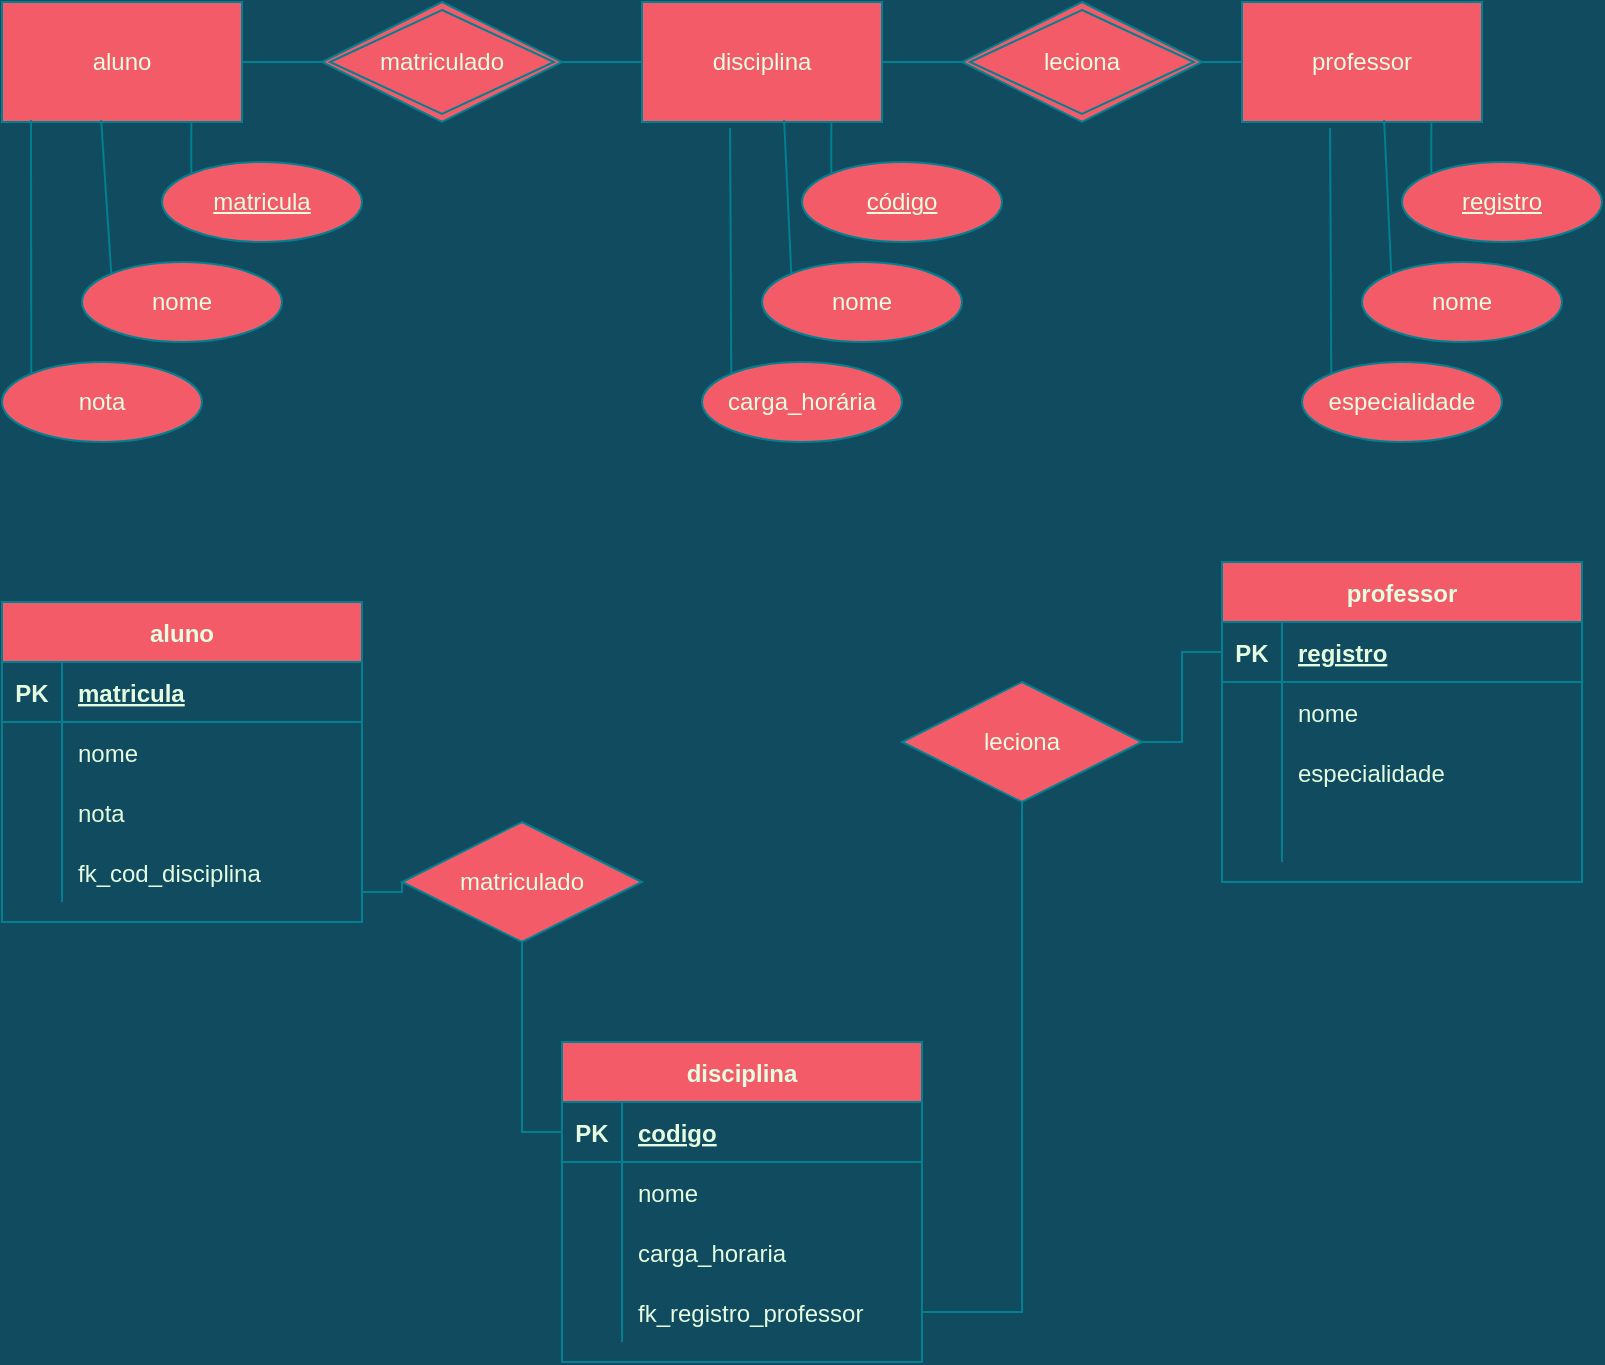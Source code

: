<mxfile version="20.1.1" type="github">
  <diagram id="u69OcOWmdeRNyYscXXdh" name="Page-1">
    <mxGraphModel dx="1422" dy="772" grid="1" gridSize="10" guides="1" tooltips="1" connect="1" arrows="1" fold="1" page="1" pageScale="1" pageWidth="827" pageHeight="1169" background="#114B5F" math="0" shadow="0">
      <root>
        <mxCell id="0" />
        <mxCell id="1" parent="0" />
        <mxCell id="u0Ow2CFUcRsYsx1r8JJb-2" value="aluno" style="rounded=0;whiteSpace=wrap;html=1;fillColor=#F45B69;strokeColor=#028090;fontColor=#E4FDE1;" parent="1" vertex="1">
          <mxGeometry x="20" y="40" width="120" height="60" as="geometry" />
        </mxCell>
        <mxCell id="iWIKjcgF18MnGuOp523g-32" style="edgeStyle=none;rounded=1;sketch=0;orthogonalLoop=1;jettySize=auto;html=1;exitX=0;exitY=0;exitDx=0;exitDy=0;entryX=0.413;entryY=0.983;entryDx=0;entryDy=0;entryPerimeter=0;fontColor=#E4FDE1;endArrow=none;endFill=0;strokeColor=#028090;labelBackgroundColor=#114B5F;" parent="1" source="iWIKjcgF18MnGuOp523g-27" target="u0Ow2CFUcRsYsx1r8JJb-2" edge="1">
          <mxGeometry relative="1" as="geometry" />
        </mxCell>
        <mxCell id="iWIKjcgF18MnGuOp523g-27" value="nome" style="ellipse;whiteSpace=wrap;html=1;align=center;rounded=0;sketch=0;fontColor=#E4FDE1;strokeColor=#028090;fillColor=#F45B69;" parent="1" vertex="1">
          <mxGeometry x="60" y="170" width="100" height="40" as="geometry" />
        </mxCell>
        <mxCell id="iWIKjcgF18MnGuOp523g-31" style="edgeStyle=none;rounded=1;sketch=0;orthogonalLoop=1;jettySize=auto;html=1;exitX=0;exitY=0;exitDx=0;exitDy=0;fontColor=#E4FDE1;endArrow=none;endFill=0;strokeColor=#028090;entryX=0.789;entryY=1;entryDx=0;entryDy=0;entryPerimeter=0;labelBackgroundColor=#114B5F;" parent="1" source="iWIKjcgF18MnGuOp523g-28" target="u0Ow2CFUcRsYsx1r8JJb-2" edge="1">
          <mxGeometry relative="1" as="geometry">
            <mxPoint x="115" y="110" as="targetPoint" />
          </mxGeometry>
        </mxCell>
        <mxCell id="iWIKjcgF18MnGuOp523g-28" value="matricula" style="ellipse;whiteSpace=wrap;html=1;align=center;fontStyle=4;rounded=0;sketch=0;fontColor=#E4FDE1;strokeColor=#028090;fillColor=#F45B69;" parent="1" vertex="1">
          <mxGeometry x="100" y="120" width="100" height="40" as="geometry" />
        </mxCell>
        <mxCell id="iWIKjcgF18MnGuOp523g-33" style="edgeStyle=none;rounded=1;sketch=0;orthogonalLoop=1;jettySize=auto;html=1;exitX=0;exitY=0;exitDx=0;exitDy=0;fontColor=#E4FDE1;endArrow=none;endFill=0;strokeColor=#028090;entryX=0.121;entryY=0.983;entryDx=0;entryDy=0;entryPerimeter=0;labelBackgroundColor=#114B5F;" parent="1" source="iWIKjcgF18MnGuOp523g-29" target="u0Ow2CFUcRsYsx1r8JJb-2" edge="1">
          <mxGeometry relative="1" as="geometry">
            <mxPoint x="65" y="110" as="targetPoint" />
          </mxGeometry>
        </mxCell>
        <mxCell id="iWIKjcgF18MnGuOp523g-29" value="nota" style="ellipse;whiteSpace=wrap;html=1;align=center;rounded=0;sketch=0;fontColor=#E4FDE1;strokeColor=#028090;fillColor=#F45B69;" parent="1" vertex="1">
          <mxGeometry x="20" y="220" width="100" height="40" as="geometry" />
        </mxCell>
        <mxCell id="iWIKjcgF18MnGuOp523g-60" style="edgeStyle=none;rounded=1;sketch=0;orthogonalLoop=1;jettySize=auto;html=1;exitX=0;exitY=0.5;exitDx=0;exitDy=0;entryX=1;entryY=0.5;entryDx=0;entryDy=0;fontColor=#E4FDE1;endArrow=none;endFill=0;strokeColor=#028090;labelBackgroundColor=#114B5F;" parent="1" source="iWIKjcgF18MnGuOp523g-43" target="u0Ow2CFUcRsYsx1r8JJb-2" edge="1">
          <mxGeometry relative="1" as="geometry" />
        </mxCell>
        <mxCell id="iWIKjcgF18MnGuOp523g-43" value="matriculado" style="shape=rhombus;double=1;perimeter=rhombusPerimeter;whiteSpace=wrap;html=1;align=center;rounded=0;sketch=0;fontColor=#E4FDE1;strokeColor=#028090;fillColor=#F45B69;" parent="1" vertex="1">
          <mxGeometry x="180" y="40" width="120" height="60" as="geometry" />
        </mxCell>
        <mxCell id="iWIKjcgF18MnGuOp523g-61" style="edgeStyle=none;rounded=1;sketch=0;orthogonalLoop=1;jettySize=auto;html=1;exitX=0;exitY=0.5;exitDx=0;exitDy=0;entryX=1;entryY=0.5;entryDx=0;entryDy=0;fontColor=#E4FDE1;endArrow=none;endFill=0;strokeColor=#028090;labelBackgroundColor=#114B5F;" parent="1" source="iWIKjcgF18MnGuOp523g-51" target="iWIKjcgF18MnGuOp523g-43" edge="1">
          <mxGeometry relative="1" as="geometry" />
        </mxCell>
        <mxCell id="iWIKjcgF18MnGuOp523g-51" value="disciplina" style="rounded=0;whiteSpace=wrap;html=1;fillColor=#F45B69;strokeColor=#028090;fontColor=#E4FDE1;" parent="1" vertex="1">
          <mxGeometry x="340" y="40" width="120" height="60" as="geometry" />
        </mxCell>
        <mxCell id="iWIKjcgF18MnGuOp523g-52" style="edgeStyle=none;rounded=1;sketch=0;orthogonalLoop=1;jettySize=auto;html=1;exitX=0;exitY=0;exitDx=0;exitDy=0;entryX=0.592;entryY=0.983;entryDx=0;entryDy=0;entryPerimeter=0;fontColor=#E4FDE1;endArrow=none;endFill=0;strokeColor=#028090;labelBackgroundColor=#114B5F;" parent="1" source="iWIKjcgF18MnGuOp523g-53" target="iWIKjcgF18MnGuOp523g-51" edge="1">
          <mxGeometry relative="1" as="geometry" />
        </mxCell>
        <mxCell id="iWIKjcgF18MnGuOp523g-53" value="nome" style="ellipse;whiteSpace=wrap;html=1;align=center;rounded=0;sketch=0;fontColor=#E4FDE1;strokeColor=#028090;fillColor=#F45B69;" parent="1" vertex="1">
          <mxGeometry x="400" y="170" width="100" height="40" as="geometry" />
        </mxCell>
        <mxCell id="iWIKjcgF18MnGuOp523g-54" style="edgeStyle=none;rounded=1;sketch=0;orthogonalLoop=1;jettySize=auto;html=1;exitX=0;exitY=0;exitDx=0;exitDy=0;fontColor=#E4FDE1;endArrow=none;endFill=0;strokeColor=#028090;entryX=0.789;entryY=1;entryDx=0;entryDy=0;entryPerimeter=0;labelBackgroundColor=#114B5F;" parent="1" target="iWIKjcgF18MnGuOp523g-51" edge="1">
          <mxGeometry relative="1" as="geometry">
            <mxPoint x="435" y="110" as="targetPoint" />
            <mxPoint x="434.645" y="125.858" as="sourcePoint" />
          </mxGeometry>
        </mxCell>
        <mxCell id="iWIKjcgF18MnGuOp523g-55" style="edgeStyle=none;rounded=1;sketch=0;orthogonalLoop=1;jettySize=auto;html=1;exitX=0;exitY=0;exitDx=0;exitDy=0;fontColor=#E4FDE1;endArrow=none;endFill=0;strokeColor=#028090;entryX=0.367;entryY=1.05;entryDx=0;entryDy=0;entryPerimeter=0;labelBackgroundColor=#114B5F;" parent="1" source="iWIKjcgF18MnGuOp523g-56" target="iWIKjcgF18MnGuOp523g-51" edge="1">
          <mxGeometry relative="1" as="geometry">
            <mxPoint x="385" y="110" as="targetPoint" />
          </mxGeometry>
        </mxCell>
        <mxCell id="iWIKjcgF18MnGuOp523g-56" value="carga_horária" style="ellipse;whiteSpace=wrap;html=1;align=center;rounded=0;sketch=0;fontColor=#E4FDE1;strokeColor=#028090;fillColor=#F45B69;" parent="1" vertex="1">
          <mxGeometry x="370" y="220" width="100" height="40" as="geometry" />
        </mxCell>
        <mxCell id="iWIKjcgF18MnGuOp523g-59" value="código" style="ellipse;whiteSpace=wrap;html=1;align=center;fontStyle=4;rounded=0;sketch=0;fontColor=#E4FDE1;strokeColor=#028090;fillColor=#F45B69;" parent="1" vertex="1">
          <mxGeometry x="420" y="120" width="100" height="40" as="geometry" />
        </mxCell>
        <mxCell id="iWIKjcgF18MnGuOp523g-71" style="edgeStyle=none;rounded=1;sketch=0;orthogonalLoop=1;jettySize=auto;html=1;exitX=0;exitY=0.5;exitDx=0;exitDy=0;entryX=1;entryY=0.5;entryDx=0;entryDy=0;fontColor=#E4FDE1;endArrow=none;endFill=0;strokeColor=#028090;labelBackgroundColor=#114B5F;" parent="1" source="iWIKjcgF18MnGuOp523g-62" target="iWIKjcgF18MnGuOp523g-51" edge="1">
          <mxGeometry relative="1" as="geometry" />
        </mxCell>
        <mxCell id="iWIKjcgF18MnGuOp523g-62" value="leciona" style="shape=rhombus;double=1;perimeter=rhombusPerimeter;whiteSpace=wrap;html=1;align=center;rounded=0;sketch=0;fontColor=#E4FDE1;strokeColor=#028090;fillColor=#F45B69;" parent="1" vertex="1">
          <mxGeometry x="500" y="40" width="120" height="60" as="geometry" />
        </mxCell>
        <mxCell id="iWIKjcgF18MnGuOp523g-72" style="edgeStyle=none;rounded=1;sketch=0;orthogonalLoop=1;jettySize=auto;html=1;exitX=0;exitY=0.5;exitDx=0;exitDy=0;entryX=1;entryY=0.5;entryDx=0;entryDy=0;fontColor=#E4FDE1;endArrow=none;endFill=0;strokeColor=#028090;labelBackgroundColor=#114B5F;" parent="1" source="iWIKjcgF18MnGuOp523g-64" target="iWIKjcgF18MnGuOp523g-62" edge="1">
          <mxGeometry relative="1" as="geometry" />
        </mxCell>
        <mxCell id="iWIKjcgF18MnGuOp523g-64" value="professor" style="rounded=0;whiteSpace=wrap;html=1;fillColor=#F45B69;strokeColor=#028090;fontColor=#E4FDE1;" parent="1" vertex="1">
          <mxGeometry x="640" y="40" width="120" height="60" as="geometry" />
        </mxCell>
        <mxCell id="iWIKjcgF18MnGuOp523g-65" style="edgeStyle=none;rounded=1;sketch=0;orthogonalLoop=1;jettySize=auto;html=1;exitX=0;exitY=0;exitDx=0;exitDy=0;entryX=0.592;entryY=0.983;entryDx=0;entryDy=0;entryPerimeter=0;fontColor=#E4FDE1;endArrow=none;endFill=0;strokeColor=#028090;labelBackgroundColor=#114B5F;" parent="1" source="iWIKjcgF18MnGuOp523g-66" target="iWIKjcgF18MnGuOp523g-64" edge="1">
          <mxGeometry relative="1" as="geometry" />
        </mxCell>
        <mxCell id="iWIKjcgF18MnGuOp523g-66" value="nome" style="ellipse;whiteSpace=wrap;html=1;align=center;rounded=0;sketch=0;fontColor=#E4FDE1;strokeColor=#028090;fillColor=#F45B69;" parent="1" vertex="1">
          <mxGeometry x="700" y="170" width="100" height="40" as="geometry" />
        </mxCell>
        <mxCell id="iWIKjcgF18MnGuOp523g-67" style="edgeStyle=none;rounded=1;sketch=0;orthogonalLoop=1;jettySize=auto;html=1;exitX=0;exitY=0;exitDx=0;exitDy=0;fontColor=#E4FDE1;endArrow=none;endFill=0;strokeColor=#028090;entryX=0.789;entryY=1;entryDx=0;entryDy=0;entryPerimeter=0;labelBackgroundColor=#114B5F;" parent="1" target="iWIKjcgF18MnGuOp523g-64" edge="1">
          <mxGeometry relative="1" as="geometry">
            <mxPoint x="735" y="110" as="targetPoint" />
            <mxPoint x="734.645" y="125.858" as="sourcePoint" />
          </mxGeometry>
        </mxCell>
        <mxCell id="iWIKjcgF18MnGuOp523g-68" style="edgeStyle=none;rounded=1;sketch=0;orthogonalLoop=1;jettySize=auto;html=1;exitX=0;exitY=0;exitDx=0;exitDy=0;fontColor=#E4FDE1;endArrow=none;endFill=0;strokeColor=#028090;entryX=0.367;entryY=1.05;entryDx=0;entryDy=0;entryPerimeter=0;labelBackgroundColor=#114B5F;" parent="1" source="iWIKjcgF18MnGuOp523g-69" target="iWIKjcgF18MnGuOp523g-64" edge="1">
          <mxGeometry relative="1" as="geometry">
            <mxPoint x="685" y="110" as="targetPoint" />
          </mxGeometry>
        </mxCell>
        <mxCell id="iWIKjcgF18MnGuOp523g-69" value="especialidade" style="ellipse;whiteSpace=wrap;html=1;align=center;rounded=0;sketch=0;fontColor=#E4FDE1;strokeColor=#028090;fillColor=#F45B69;" parent="1" vertex="1">
          <mxGeometry x="670" y="220" width="100" height="40" as="geometry" />
        </mxCell>
        <mxCell id="iWIKjcgF18MnGuOp523g-70" value="registro" style="ellipse;whiteSpace=wrap;html=1;align=center;fontStyle=4;rounded=0;sketch=0;fontColor=#E4FDE1;strokeColor=#028090;fillColor=#F45B69;" parent="1" vertex="1">
          <mxGeometry x="720" y="120" width="100" height="40" as="geometry" />
        </mxCell>
        <mxCell id="zu25UJItb9c5Y3CEXoKQ-1" value="aluno" style="shape=table;startSize=30;container=1;collapsible=1;childLayout=tableLayout;fixedRows=1;rowLines=0;fontStyle=1;align=center;resizeLast=1;fontColor=#E4FDE1;fillColor=#F45B69;strokeColor=#028090;" vertex="1" parent="1">
          <mxGeometry x="20" y="340" width="180" height="160" as="geometry" />
        </mxCell>
        <mxCell id="zu25UJItb9c5Y3CEXoKQ-2" value="" style="shape=tableRow;horizontal=0;startSize=0;swimlaneHead=0;swimlaneBody=0;fillColor=none;collapsible=0;dropTarget=0;points=[[0,0.5],[1,0.5]];portConstraint=eastwest;top=0;left=0;right=0;bottom=1;strokeColor=#028090;fontColor=#E4FDE1;" vertex="1" parent="zu25UJItb9c5Y3CEXoKQ-1">
          <mxGeometry y="30" width="180" height="30" as="geometry" />
        </mxCell>
        <mxCell id="zu25UJItb9c5Y3CEXoKQ-3" value="PK" style="shape=partialRectangle;connectable=0;fillColor=none;top=0;left=0;bottom=0;right=0;fontStyle=1;overflow=hidden;fontColor=#E4FDE1;strokeColor=#028090;" vertex="1" parent="zu25UJItb9c5Y3CEXoKQ-2">
          <mxGeometry width="30" height="30" as="geometry">
            <mxRectangle width="30" height="30" as="alternateBounds" />
          </mxGeometry>
        </mxCell>
        <mxCell id="zu25UJItb9c5Y3CEXoKQ-4" value="matricula" style="shape=partialRectangle;connectable=0;fillColor=none;top=0;left=0;bottom=0;right=0;align=left;spacingLeft=6;fontStyle=5;overflow=hidden;fontColor=#E4FDE1;strokeColor=#028090;" vertex="1" parent="zu25UJItb9c5Y3CEXoKQ-2">
          <mxGeometry x="30" width="150" height="30" as="geometry">
            <mxRectangle width="150" height="30" as="alternateBounds" />
          </mxGeometry>
        </mxCell>
        <mxCell id="zu25UJItb9c5Y3CEXoKQ-5" value="" style="shape=tableRow;horizontal=0;startSize=0;swimlaneHead=0;swimlaneBody=0;fillColor=none;collapsible=0;dropTarget=0;points=[[0,0.5],[1,0.5]];portConstraint=eastwest;top=0;left=0;right=0;bottom=0;strokeColor=#028090;fontColor=#E4FDE1;" vertex="1" parent="zu25UJItb9c5Y3CEXoKQ-1">
          <mxGeometry y="60" width="180" height="30" as="geometry" />
        </mxCell>
        <mxCell id="zu25UJItb9c5Y3CEXoKQ-6" value="" style="shape=partialRectangle;connectable=0;fillColor=none;top=0;left=0;bottom=0;right=0;editable=1;overflow=hidden;strokeColor=#028090;fontColor=#E4FDE1;" vertex="1" parent="zu25UJItb9c5Y3CEXoKQ-5">
          <mxGeometry width="30" height="30" as="geometry">
            <mxRectangle width="30" height="30" as="alternateBounds" />
          </mxGeometry>
        </mxCell>
        <mxCell id="zu25UJItb9c5Y3CEXoKQ-7" value="nome" style="shape=partialRectangle;connectable=0;fillColor=none;top=0;left=0;bottom=0;right=0;align=left;spacingLeft=6;overflow=hidden;strokeColor=#028090;fontColor=#E4FDE1;" vertex="1" parent="zu25UJItb9c5Y3CEXoKQ-5">
          <mxGeometry x="30" width="150" height="30" as="geometry">
            <mxRectangle width="150" height="30" as="alternateBounds" />
          </mxGeometry>
        </mxCell>
        <mxCell id="zu25UJItb9c5Y3CEXoKQ-8" value="" style="shape=tableRow;horizontal=0;startSize=0;swimlaneHead=0;swimlaneBody=0;fillColor=none;collapsible=0;dropTarget=0;points=[[0,0.5],[1,0.5]];portConstraint=eastwest;top=0;left=0;right=0;bottom=0;strokeColor=#028090;fontColor=#E4FDE1;" vertex="1" parent="zu25UJItb9c5Y3CEXoKQ-1">
          <mxGeometry y="90" width="180" height="30" as="geometry" />
        </mxCell>
        <mxCell id="zu25UJItb9c5Y3CEXoKQ-9" value="" style="shape=partialRectangle;connectable=0;fillColor=none;top=0;left=0;bottom=0;right=0;editable=1;overflow=hidden;strokeColor=#028090;fontColor=#E4FDE1;" vertex="1" parent="zu25UJItb9c5Y3CEXoKQ-8">
          <mxGeometry width="30" height="30" as="geometry">
            <mxRectangle width="30" height="30" as="alternateBounds" />
          </mxGeometry>
        </mxCell>
        <mxCell id="zu25UJItb9c5Y3CEXoKQ-10" value="nota" style="shape=partialRectangle;connectable=0;fillColor=none;top=0;left=0;bottom=0;right=0;align=left;spacingLeft=6;overflow=hidden;strokeColor=#028090;fontColor=#E4FDE1;" vertex="1" parent="zu25UJItb9c5Y3CEXoKQ-8">
          <mxGeometry x="30" width="150" height="30" as="geometry">
            <mxRectangle width="150" height="30" as="alternateBounds" />
          </mxGeometry>
        </mxCell>
        <mxCell id="zu25UJItb9c5Y3CEXoKQ-11" value="" style="shape=tableRow;horizontal=0;startSize=0;swimlaneHead=0;swimlaneBody=0;fillColor=none;collapsible=0;dropTarget=0;points=[[0,0.5],[1,0.5]];portConstraint=eastwest;top=0;left=0;right=0;bottom=0;strokeColor=#028090;fontColor=#E4FDE1;" vertex="1" parent="zu25UJItb9c5Y3CEXoKQ-1">
          <mxGeometry y="120" width="180" height="30" as="geometry" />
        </mxCell>
        <mxCell id="zu25UJItb9c5Y3CEXoKQ-12" value="" style="shape=partialRectangle;connectable=0;fillColor=none;top=0;left=0;bottom=0;right=0;editable=1;overflow=hidden;strokeColor=#028090;fontColor=#E4FDE1;" vertex="1" parent="zu25UJItb9c5Y3CEXoKQ-11">
          <mxGeometry width="30" height="30" as="geometry">
            <mxRectangle width="30" height="30" as="alternateBounds" />
          </mxGeometry>
        </mxCell>
        <mxCell id="zu25UJItb9c5Y3CEXoKQ-13" value="fk_cod_disciplina" style="shape=partialRectangle;connectable=0;fillColor=none;top=0;left=0;bottom=0;right=0;align=left;spacingLeft=6;overflow=hidden;strokeColor=#028090;fontColor=#E4FDE1;" vertex="1" parent="zu25UJItb9c5Y3CEXoKQ-11">
          <mxGeometry x="30" width="150" height="30" as="geometry">
            <mxRectangle width="150" height="30" as="alternateBounds" />
          </mxGeometry>
        </mxCell>
        <mxCell id="zu25UJItb9c5Y3CEXoKQ-14" value="disciplina" style="shape=table;startSize=30;container=1;collapsible=1;childLayout=tableLayout;fixedRows=1;rowLines=0;fontStyle=1;align=center;resizeLast=1;fontColor=#E4FDE1;fillColor=#F45B69;strokeColor=#028090;" vertex="1" parent="1">
          <mxGeometry x="300" y="560" width="180" height="160" as="geometry" />
        </mxCell>
        <mxCell id="zu25UJItb9c5Y3CEXoKQ-15" value="" style="shape=tableRow;horizontal=0;startSize=0;swimlaneHead=0;swimlaneBody=0;fillColor=none;collapsible=0;dropTarget=0;points=[[0,0.5],[1,0.5]];portConstraint=eastwest;top=0;left=0;right=0;bottom=1;strokeColor=#028090;fontColor=#E4FDE1;" vertex="1" parent="zu25UJItb9c5Y3CEXoKQ-14">
          <mxGeometry y="30" width="180" height="30" as="geometry" />
        </mxCell>
        <mxCell id="zu25UJItb9c5Y3CEXoKQ-16" value="PK" style="shape=partialRectangle;connectable=0;fillColor=none;top=0;left=0;bottom=0;right=0;fontStyle=1;overflow=hidden;fontColor=#E4FDE1;strokeColor=#028090;" vertex="1" parent="zu25UJItb9c5Y3CEXoKQ-15">
          <mxGeometry width="30" height="30" as="geometry">
            <mxRectangle width="30" height="30" as="alternateBounds" />
          </mxGeometry>
        </mxCell>
        <mxCell id="zu25UJItb9c5Y3CEXoKQ-17" value="codigo" style="shape=partialRectangle;connectable=0;fillColor=none;top=0;left=0;bottom=0;right=0;align=left;spacingLeft=6;fontStyle=5;overflow=hidden;fontColor=#E4FDE1;strokeColor=#028090;" vertex="1" parent="zu25UJItb9c5Y3CEXoKQ-15">
          <mxGeometry x="30" width="150" height="30" as="geometry">
            <mxRectangle width="150" height="30" as="alternateBounds" />
          </mxGeometry>
        </mxCell>
        <mxCell id="zu25UJItb9c5Y3CEXoKQ-18" value="" style="shape=tableRow;horizontal=0;startSize=0;swimlaneHead=0;swimlaneBody=0;fillColor=none;collapsible=0;dropTarget=0;points=[[0,0.5],[1,0.5]];portConstraint=eastwest;top=0;left=0;right=0;bottom=0;strokeColor=#028090;fontColor=#E4FDE1;" vertex="1" parent="zu25UJItb9c5Y3CEXoKQ-14">
          <mxGeometry y="60" width="180" height="30" as="geometry" />
        </mxCell>
        <mxCell id="zu25UJItb9c5Y3CEXoKQ-19" value="" style="shape=partialRectangle;connectable=0;fillColor=none;top=0;left=0;bottom=0;right=0;editable=1;overflow=hidden;strokeColor=#028090;fontColor=#E4FDE1;" vertex="1" parent="zu25UJItb9c5Y3CEXoKQ-18">
          <mxGeometry width="30" height="30" as="geometry">
            <mxRectangle width="30" height="30" as="alternateBounds" />
          </mxGeometry>
        </mxCell>
        <mxCell id="zu25UJItb9c5Y3CEXoKQ-20" value="nome" style="shape=partialRectangle;connectable=0;fillColor=none;top=0;left=0;bottom=0;right=0;align=left;spacingLeft=6;overflow=hidden;strokeColor=#028090;fontColor=#E4FDE1;" vertex="1" parent="zu25UJItb9c5Y3CEXoKQ-18">
          <mxGeometry x="30" width="150" height="30" as="geometry">
            <mxRectangle width="150" height="30" as="alternateBounds" />
          </mxGeometry>
        </mxCell>
        <mxCell id="zu25UJItb9c5Y3CEXoKQ-21" value="" style="shape=tableRow;horizontal=0;startSize=0;swimlaneHead=0;swimlaneBody=0;fillColor=none;collapsible=0;dropTarget=0;points=[[0,0.5],[1,0.5]];portConstraint=eastwest;top=0;left=0;right=0;bottom=0;strokeColor=#028090;fontColor=#E4FDE1;" vertex="1" parent="zu25UJItb9c5Y3CEXoKQ-14">
          <mxGeometry y="90" width="180" height="30" as="geometry" />
        </mxCell>
        <mxCell id="zu25UJItb9c5Y3CEXoKQ-22" value="" style="shape=partialRectangle;connectable=0;fillColor=none;top=0;left=0;bottom=0;right=0;editable=1;overflow=hidden;strokeColor=#028090;fontColor=#E4FDE1;" vertex="1" parent="zu25UJItb9c5Y3CEXoKQ-21">
          <mxGeometry width="30" height="30" as="geometry">
            <mxRectangle width="30" height="30" as="alternateBounds" />
          </mxGeometry>
        </mxCell>
        <mxCell id="zu25UJItb9c5Y3CEXoKQ-23" value="carga_horaria" style="shape=partialRectangle;connectable=0;fillColor=none;top=0;left=0;bottom=0;right=0;align=left;spacingLeft=6;overflow=hidden;strokeColor=#028090;fontColor=#E4FDE1;" vertex="1" parent="zu25UJItb9c5Y3CEXoKQ-21">
          <mxGeometry x="30" width="150" height="30" as="geometry">
            <mxRectangle width="150" height="30" as="alternateBounds" />
          </mxGeometry>
        </mxCell>
        <mxCell id="zu25UJItb9c5Y3CEXoKQ-24" value="" style="shape=tableRow;horizontal=0;startSize=0;swimlaneHead=0;swimlaneBody=0;fillColor=none;collapsible=0;dropTarget=0;points=[[0,0.5],[1,0.5]];portConstraint=eastwest;top=0;left=0;right=0;bottom=0;strokeColor=#028090;fontColor=#E4FDE1;" vertex="1" parent="zu25UJItb9c5Y3CEXoKQ-14">
          <mxGeometry y="120" width="180" height="30" as="geometry" />
        </mxCell>
        <mxCell id="zu25UJItb9c5Y3CEXoKQ-25" value="" style="shape=partialRectangle;connectable=0;fillColor=none;top=0;left=0;bottom=0;right=0;editable=1;overflow=hidden;strokeColor=#028090;fontColor=#E4FDE1;" vertex="1" parent="zu25UJItb9c5Y3CEXoKQ-24">
          <mxGeometry width="30" height="30" as="geometry">
            <mxRectangle width="30" height="30" as="alternateBounds" />
          </mxGeometry>
        </mxCell>
        <mxCell id="zu25UJItb9c5Y3CEXoKQ-26" value="fk_registro_professor" style="shape=partialRectangle;connectable=0;fillColor=none;top=0;left=0;bottom=0;right=0;align=left;spacingLeft=6;overflow=hidden;strokeColor=#028090;fontColor=#E4FDE1;" vertex="1" parent="zu25UJItb9c5Y3CEXoKQ-24">
          <mxGeometry x="30" width="150" height="30" as="geometry">
            <mxRectangle width="150" height="30" as="alternateBounds" />
          </mxGeometry>
        </mxCell>
        <mxCell id="zu25UJItb9c5Y3CEXoKQ-27" value="professor" style="shape=table;startSize=30;container=1;collapsible=1;childLayout=tableLayout;fixedRows=1;rowLines=0;fontStyle=1;align=center;resizeLast=1;fontColor=#E4FDE1;strokeColor=#028090;fillColor=#F45B69;" vertex="1" parent="1">
          <mxGeometry x="630" y="320" width="180" height="160" as="geometry" />
        </mxCell>
        <mxCell id="zu25UJItb9c5Y3CEXoKQ-28" value="" style="shape=tableRow;horizontal=0;startSize=0;swimlaneHead=0;swimlaneBody=0;fillColor=none;collapsible=0;dropTarget=0;points=[[0,0.5],[1,0.5]];portConstraint=eastwest;top=0;left=0;right=0;bottom=1;strokeColor=#028090;fontColor=#E4FDE1;" vertex="1" parent="zu25UJItb9c5Y3CEXoKQ-27">
          <mxGeometry y="30" width="180" height="30" as="geometry" />
        </mxCell>
        <mxCell id="zu25UJItb9c5Y3CEXoKQ-29" value="PK" style="shape=partialRectangle;connectable=0;fillColor=none;top=0;left=0;bottom=0;right=0;fontStyle=1;overflow=hidden;fontColor=#E4FDE1;strokeColor=#028090;" vertex="1" parent="zu25UJItb9c5Y3CEXoKQ-28">
          <mxGeometry width="30" height="30" as="geometry">
            <mxRectangle width="30" height="30" as="alternateBounds" />
          </mxGeometry>
        </mxCell>
        <mxCell id="zu25UJItb9c5Y3CEXoKQ-30" value="registro" style="shape=partialRectangle;connectable=0;fillColor=none;top=0;left=0;bottom=0;right=0;align=left;spacingLeft=6;fontStyle=5;overflow=hidden;fontColor=#E4FDE1;strokeColor=#028090;" vertex="1" parent="zu25UJItb9c5Y3CEXoKQ-28">
          <mxGeometry x="30" width="150" height="30" as="geometry">
            <mxRectangle width="150" height="30" as="alternateBounds" />
          </mxGeometry>
        </mxCell>
        <mxCell id="zu25UJItb9c5Y3CEXoKQ-31" value="" style="shape=tableRow;horizontal=0;startSize=0;swimlaneHead=0;swimlaneBody=0;fillColor=none;collapsible=0;dropTarget=0;points=[[0,0.5],[1,0.5]];portConstraint=eastwest;top=0;left=0;right=0;bottom=0;strokeColor=#028090;fontColor=#E4FDE1;" vertex="1" parent="zu25UJItb9c5Y3CEXoKQ-27">
          <mxGeometry y="60" width="180" height="30" as="geometry" />
        </mxCell>
        <mxCell id="zu25UJItb9c5Y3CEXoKQ-32" value="" style="shape=partialRectangle;connectable=0;fillColor=none;top=0;left=0;bottom=0;right=0;editable=1;overflow=hidden;strokeColor=#028090;fontColor=#E4FDE1;" vertex="1" parent="zu25UJItb9c5Y3CEXoKQ-31">
          <mxGeometry width="30" height="30" as="geometry">
            <mxRectangle width="30" height="30" as="alternateBounds" />
          </mxGeometry>
        </mxCell>
        <mxCell id="zu25UJItb9c5Y3CEXoKQ-33" value="nome" style="shape=partialRectangle;connectable=0;fillColor=none;top=0;left=0;bottom=0;right=0;align=left;spacingLeft=6;overflow=hidden;strokeColor=#028090;fontColor=#E4FDE1;" vertex="1" parent="zu25UJItb9c5Y3CEXoKQ-31">
          <mxGeometry x="30" width="150" height="30" as="geometry">
            <mxRectangle width="150" height="30" as="alternateBounds" />
          </mxGeometry>
        </mxCell>
        <mxCell id="zu25UJItb9c5Y3CEXoKQ-34" value="" style="shape=tableRow;horizontal=0;startSize=0;swimlaneHead=0;swimlaneBody=0;fillColor=none;collapsible=0;dropTarget=0;points=[[0,0.5],[1,0.5]];portConstraint=eastwest;top=0;left=0;right=0;bottom=0;strokeColor=#028090;fontColor=#E4FDE1;" vertex="1" parent="zu25UJItb9c5Y3CEXoKQ-27">
          <mxGeometry y="90" width="180" height="30" as="geometry" />
        </mxCell>
        <mxCell id="zu25UJItb9c5Y3CEXoKQ-35" value="" style="shape=partialRectangle;connectable=0;fillColor=none;top=0;left=0;bottom=0;right=0;editable=1;overflow=hidden;strokeColor=#028090;fontColor=#E4FDE1;" vertex="1" parent="zu25UJItb9c5Y3CEXoKQ-34">
          <mxGeometry width="30" height="30" as="geometry">
            <mxRectangle width="30" height="30" as="alternateBounds" />
          </mxGeometry>
        </mxCell>
        <mxCell id="zu25UJItb9c5Y3CEXoKQ-36" value="especialidade" style="shape=partialRectangle;connectable=0;fillColor=none;top=0;left=0;bottom=0;right=0;align=left;spacingLeft=6;overflow=hidden;strokeColor=#028090;fontColor=#E4FDE1;" vertex="1" parent="zu25UJItb9c5Y3CEXoKQ-34">
          <mxGeometry x="30" width="150" height="30" as="geometry">
            <mxRectangle width="150" height="30" as="alternateBounds" />
          </mxGeometry>
        </mxCell>
        <mxCell id="zu25UJItb9c5Y3CEXoKQ-37" value="" style="shape=tableRow;horizontal=0;startSize=0;swimlaneHead=0;swimlaneBody=0;fillColor=none;collapsible=0;dropTarget=0;points=[[0,0.5],[1,0.5]];portConstraint=eastwest;top=0;left=0;right=0;bottom=0;strokeColor=#028090;fontColor=#E4FDE1;" vertex="1" parent="zu25UJItb9c5Y3CEXoKQ-27">
          <mxGeometry y="120" width="180" height="30" as="geometry" />
        </mxCell>
        <mxCell id="zu25UJItb9c5Y3CEXoKQ-38" value="" style="shape=partialRectangle;connectable=0;fillColor=none;top=0;left=0;bottom=0;right=0;editable=1;overflow=hidden;strokeColor=#028090;fontColor=#E4FDE1;" vertex="1" parent="zu25UJItb9c5Y3CEXoKQ-37">
          <mxGeometry width="30" height="30" as="geometry">
            <mxRectangle width="30" height="30" as="alternateBounds" />
          </mxGeometry>
        </mxCell>
        <mxCell id="zu25UJItb9c5Y3CEXoKQ-39" value="" style="shape=partialRectangle;connectable=0;fillColor=none;top=0;left=0;bottom=0;right=0;align=left;spacingLeft=6;overflow=hidden;strokeColor=#028090;fontColor=#E4FDE1;" vertex="1" parent="zu25UJItb9c5Y3CEXoKQ-37">
          <mxGeometry x="30" width="150" height="30" as="geometry">
            <mxRectangle width="150" height="30" as="alternateBounds" />
          </mxGeometry>
        </mxCell>
        <mxCell id="zu25UJItb9c5Y3CEXoKQ-46" style="edgeStyle=orthogonalEdgeStyle;rounded=0;orthogonalLoop=1;jettySize=auto;html=1;exitX=0;exitY=0.5;exitDx=0;exitDy=0;fontColor=#E4FDE1;endArrow=none;endFill=0;labelBackgroundColor=#114B5F;strokeColor=#028090;" edge="1" parent="1" source="zu25UJItb9c5Y3CEXoKQ-44" target="zu25UJItb9c5Y3CEXoKQ-11">
          <mxGeometry relative="1" as="geometry">
            <Array as="points">
              <mxPoint x="200" y="485" />
            </Array>
          </mxGeometry>
        </mxCell>
        <mxCell id="zu25UJItb9c5Y3CEXoKQ-44" value="matriculado" style="shape=rhombus;perimeter=rhombusPerimeter;whiteSpace=wrap;html=1;align=center;fontColor=#E4FDE1;strokeColor=#028090;fillColor=#F45B69;" vertex="1" parent="1">
          <mxGeometry x="220" y="450" width="120" height="60" as="geometry" />
        </mxCell>
        <mxCell id="zu25UJItb9c5Y3CEXoKQ-45" style="edgeStyle=orthogonalEdgeStyle;rounded=0;orthogonalLoop=1;jettySize=auto;html=1;exitX=0;exitY=0.5;exitDx=0;exitDy=0;fontColor=#E4FDE1;endArrow=none;endFill=0;labelBackgroundColor=#114B5F;strokeColor=#028090;" edge="1" parent="1" source="zu25UJItb9c5Y3CEXoKQ-15" target="zu25UJItb9c5Y3CEXoKQ-44">
          <mxGeometry relative="1" as="geometry" />
        </mxCell>
        <mxCell id="zu25UJItb9c5Y3CEXoKQ-49" style="edgeStyle=orthogonalEdgeStyle;rounded=0;orthogonalLoop=1;jettySize=auto;html=1;exitX=0.5;exitY=1;exitDx=0;exitDy=0;fontColor=#E4FDE1;endArrow=none;endFill=0;labelBackgroundColor=#114B5F;strokeColor=#028090;" edge="1" parent="1" source="zu25UJItb9c5Y3CEXoKQ-47" target="zu25UJItb9c5Y3CEXoKQ-24">
          <mxGeometry relative="1" as="geometry" />
        </mxCell>
        <mxCell id="zu25UJItb9c5Y3CEXoKQ-47" value="leciona" style="shape=rhombus;perimeter=rhombusPerimeter;whiteSpace=wrap;html=1;align=center;fontColor=#E4FDE1;strokeColor=#028090;fillColor=#F45B69;" vertex="1" parent="1">
          <mxGeometry x="470" y="380" width="120" height="60" as="geometry" />
        </mxCell>
        <mxCell id="zu25UJItb9c5Y3CEXoKQ-48" style="edgeStyle=orthogonalEdgeStyle;rounded=0;orthogonalLoop=1;jettySize=auto;html=1;exitX=0;exitY=0.5;exitDx=0;exitDy=0;entryX=1;entryY=0.5;entryDx=0;entryDy=0;fontColor=#E4FDE1;endArrow=none;endFill=0;labelBackgroundColor=#114B5F;strokeColor=#028090;" edge="1" parent="1" source="zu25UJItb9c5Y3CEXoKQ-28" target="zu25UJItb9c5Y3CEXoKQ-47">
          <mxGeometry relative="1" as="geometry" />
        </mxCell>
      </root>
    </mxGraphModel>
  </diagram>
</mxfile>
